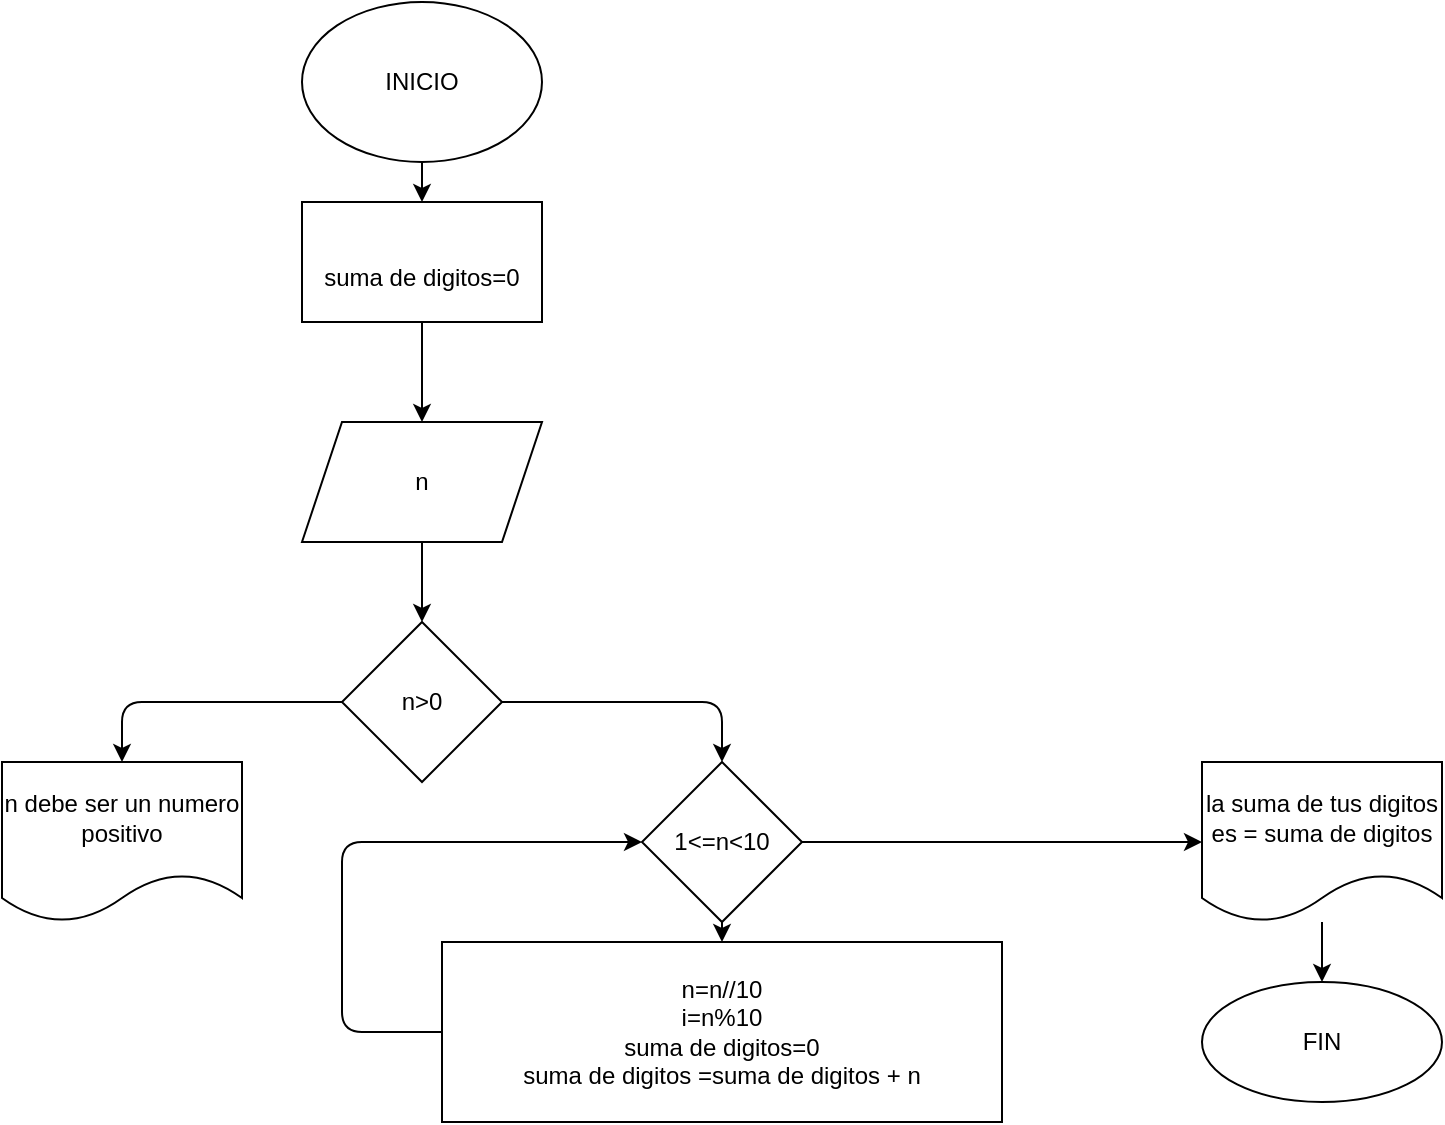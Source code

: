 <mxfile>
    <diagram id="C6PC6kXy33hy9Ru4Eovx" name="Página-1">
        <mxGraphModel dx="893" dy="526" grid="1" gridSize="10" guides="1" tooltips="1" connect="1" arrows="1" fold="1" page="1" pageScale="1" pageWidth="827" pageHeight="1169" math="0" shadow="0">
            <root>
                <mxCell id="0"/>
                <mxCell id="1" parent="0"/>
                <mxCell id="16" value="" style="edgeStyle=none;html=1;" edge="1" parent="1" source="2" target="15">
                    <mxGeometry relative="1" as="geometry"/>
                </mxCell>
                <mxCell id="2" value="INICIO" style="ellipse;whiteSpace=wrap;html=1;" vertex="1" parent="1">
                    <mxGeometry x="330" y="10" width="120" height="80" as="geometry"/>
                </mxCell>
                <mxCell id="6" value="" style="edgeStyle=none;html=1;" edge="1" parent="1" source="3" target="7">
                    <mxGeometry relative="1" as="geometry">
                        <mxPoint x="390" y="310" as="targetPoint"/>
                    </mxGeometry>
                </mxCell>
                <mxCell id="3" value="n" style="shape=parallelogram;perimeter=parallelogramPerimeter;whiteSpace=wrap;html=1;fixedSize=1;" vertex="1" parent="1">
                    <mxGeometry x="330" y="220" width="120" height="60" as="geometry"/>
                </mxCell>
                <mxCell id="9" value="" style="edgeStyle=none;html=1;" edge="1" parent="1" source="7" target="8">
                    <mxGeometry relative="1" as="geometry">
                        <Array as="points">
                            <mxPoint x="240" y="360"/>
                        </Array>
                    </mxGeometry>
                </mxCell>
                <mxCell id="11" value="" style="edgeStyle=none;html=1;" edge="1" parent="1" source="7" target="12">
                    <mxGeometry relative="1" as="geometry">
                        <mxPoint x="540" y="390" as="targetPoint"/>
                        <Array as="points">
                            <mxPoint x="540" y="360"/>
                        </Array>
                    </mxGeometry>
                </mxCell>
                <mxCell id="7" value="n&amp;gt;0" style="rhombus;whiteSpace=wrap;html=1;" vertex="1" parent="1">
                    <mxGeometry x="350" y="320" width="80" height="80" as="geometry"/>
                </mxCell>
                <mxCell id="8" value="n debe ser un numero positivo" style="shape=document;whiteSpace=wrap;html=1;boundedLbl=1;" vertex="1" parent="1">
                    <mxGeometry x="180" y="390" width="120" height="80" as="geometry"/>
                </mxCell>
                <mxCell id="14" value="" style="edgeStyle=none;html=1;" edge="1" parent="1" source="12" target="13">
                    <mxGeometry relative="1" as="geometry"/>
                </mxCell>
                <mxCell id="21" value="" style="edgeStyle=none;html=1;" edge="1" parent="1" source="12" target="20">
                    <mxGeometry relative="1" as="geometry"/>
                </mxCell>
                <mxCell id="12" value="1&amp;lt;=n&amp;lt;10" style="rhombus;whiteSpace=wrap;html=1;" vertex="1" parent="1">
                    <mxGeometry x="500" y="390" width="80" height="80" as="geometry"/>
                </mxCell>
                <mxCell id="19" style="edgeStyle=none;html=1;exitX=0;exitY=0.5;exitDx=0;exitDy=0;entryX=0;entryY=0.5;entryDx=0;entryDy=0;" edge="1" parent="1" source="13" target="12">
                    <mxGeometry relative="1" as="geometry">
                        <Array as="points">
                            <mxPoint x="350" y="525"/>
                            <mxPoint x="350" y="430"/>
                        </Array>
                    </mxGeometry>
                </mxCell>
                <mxCell id="13" value="n=n//10&lt;br&gt;i=n%10&lt;br&gt;suma de digitos=0&lt;br&gt;suma de digitos =suma de digitos + n" style="whiteSpace=wrap;html=1;" vertex="1" parent="1">
                    <mxGeometry x="400" y="480" width="280" height="90" as="geometry"/>
                </mxCell>
                <mxCell id="18" style="edgeStyle=none;html=1;exitX=0.5;exitY=1;exitDx=0;exitDy=0;" edge="1" parent="1" source="15" target="3">
                    <mxGeometry relative="1" as="geometry"/>
                </mxCell>
                <mxCell id="15" value="&lt;br&gt;suma de digitos=0" style="whiteSpace=wrap;html=1;" vertex="1" parent="1">
                    <mxGeometry x="330" y="110" width="120" height="60" as="geometry"/>
                </mxCell>
                <mxCell id="23" value="" style="edgeStyle=none;html=1;" edge="1" parent="1" source="20" target="22">
                    <mxGeometry relative="1" as="geometry"/>
                </mxCell>
                <mxCell id="20" value="la suma de tus digitos es = suma de digitos" style="shape=document;whiteSpace=wrap;html=1;boundedLbl=1;" vertex="1" parent="1">
                    <mxGeometry x="780" y="390" width="120" height="80" as="geometry"/>
                </mxCell>
                <mxCell id="22" value="FIN" style="ellipse;whiteSpace=wrap;html=1;" vertex="1" parent="1">
                    <mxGeometry x="780" y="500" width="120" height="60" as="geometry"/>
                </mxCell>
            </root>
        </mxGraphModel>
    </diagram>
</mxfile>